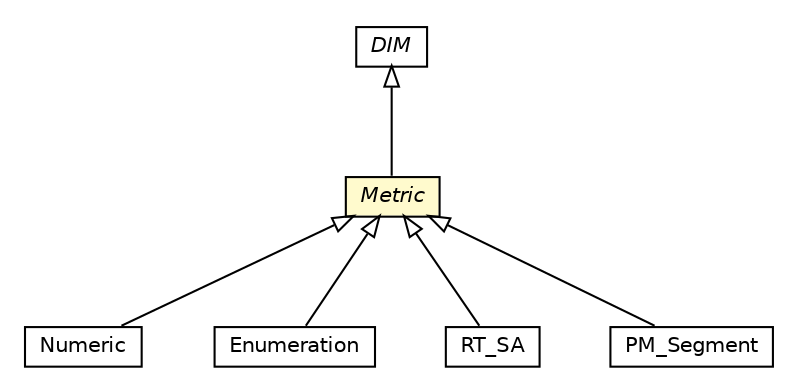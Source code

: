 #!/usr/local/bin/dot
#
# Class diagram 
# Generated by UMLGraph version R5_6-24-gf6e263 (http://www.umlgraph.org/)
#

digraph G {
	edge [fontname="Helvetica",fontsize=10,labelfontname="Helvetica",labelfontsize=10];
	node [fontname="Helvetica",fontsize=10,shape=plaintext];
	nodesep=0.25;
	ranksep=0.5;
	// org.universAAL.lddi.lib.ieeex73std.x73.p20601.dim.Numeric
	c246311 [label=<<table title="org.universAAL.lddi.lib.ieeex73std.x73.p20601.dim.Numeric" border="0" cellborder="1" cellspacing="0" cellpadding="2" port="p" href="./Numeric.html">
		<tr><td><table border="0" cellspacing="0" cellpadding="1">
<tr><td align="center" balign="center"> Numeric </td></tr>
		</table></td></tr>
		</table>>, URL="./Numeric.html", fontname="Helvetica", fontcolor="black", fontsize=10.0];
	// org.universAAL.lddi.lib.ieeex73std.x73.p20601.dim.Enumeration
	c246312 [label=<<table title="org.universAAL.lddi.lib.ieeex73std.x73.p20601.dim.Enumeration" border="0" cellborder="1" cellspacing="0" cellpadding="2" port="p" href="./Enumeration.html">
		<tr><td><table border="0" cellspacing="0" cellpadding="1">
<tr><td align="center" balign="center"> Enumeration </td></tr>
		</table></td></tr>
		</table>>, URL="./Enumeration.html", fontname="Helvetica", fontcolor="black", fontsize=10.0];
	// org.universAAL.lddi.lib.ieeex73std.x73.p20601.dim.DIM
	c246316 [label=<<table title="org.universAAL.lddi.lib.ieeex73std.x73.p20601.dim.DIM" border="0" cellborder="1" cellspacing="0" cellpadding="2" port="p" href="./DIM.html">
		<tr><td><table border="0" cellspacing="0" cellpadding="1">
<tr><td align="center" balign="center"><font face="Helvetica-Oblique"> DIM </font></td></tr>
		</table></td></tr>
		</table>>, URL="./DIM.html", fontname="Helvetica", fontcolor="black", fontsize=10.0];
	// org.universAAL.lddi.lib.ieeex73std.x73.p20601.dim.Metric
	c246317 [label=<<table title="org.universAAL.lddi.lib.ieeex73std.x73.p20601.dim.Metric" border="0" cellborder="1" cellspacing="0" cellpadding="2" port="p" bgcolor="lemonChiffon" href="./Metric.html">
		<tr><td><table border="0" cellspacing="0" cellpadding="1">
<tr><td align="center" balign="center"><font face="Helvetica-Oblique"> Metric </font></td></tr>
		</table></td></tr>
		</table>>, URL="./Metric.html", fontname="Helvetica", fontcolor="black", fontsize=10.0];
	// org.universAAL.lddi.lib.ieeex73std.x73.p20601.dim.RT_SA
	c246319 [label=<<table title="org.universAAL.lddi.lib.ieeex73std.x73.p20601.dim.RT_SA" border="0" cellborder="1" cellspacing="0" cellpadding="2" port="p" href="./RT_SA.html">
		<tr><td><table border="0" cellspacing="0" cellpadding="1">
<tr><td align="center" balign="center"> RT_SA </td></tr>
		</table></td></tr>
		</table>>, URL="./RT_SA.html", fontname="Helvetica", fontcolor="black", fontsize=10.0];
	// org.universAAL.lddi.lib.ieeex73std.x73.p20601.dim.PM_Segment
	c246327 [label=<<table title="org.universAAL.lddi.lib.ieeex73std.x73.p20601.dim.PM_Segment" border="0" cellborder="1" cellspacing="0" cellpadding="2" port="p" href="./PM_Segment.html">
		<tr><td><table border="0" cellspacing="0" cellpadding="1">
<tr><td align="center" balign="center"> PM_Segment </td></tr>
		</table></td></tr>
		</table>>, URL="./PM_Segment.html", fontname="Helvetica", fontcolor="black", fontsize=10.0];
	//org.universAAL.lddi.lib.ieeex73std.x73.p20601.dim.Numeric extends org.universAAL.lddi.lib.ieeex73std.x73.p20601.dim.Metric
	c246317:p -> c246311:p [dir=back,arrowtail=empty];
	//org.universAAL.lddi.lib.ieeex73std.x73.p20601.dim.Enumeration extends org.universAAL.lddi.lib.ieeex73std.x73.p20601.dim.Metric
	c246317:p -> c246312:p [dir=back,arrowtail=empty];
	//org.universAAL.lddi.lib.ieeex73std.x73.p20601.dim.Metric extends org.universAAL.lddi.lib.ieeex73std.x73.p20601.dim.DIM
	c246316:p -> c246317:p [dir=back,arrowtail=empty];
	//org.universAAL.lddi.lib.ieeex73std.x73.p20601.dim.RT_SA extends org.universAAL.lddi.lib.ieeex73std.x73.p20601.dim.Metric
	c246317:p -> c246319:p [dir=back,arrowtail=empty];
	//org.universAAL.lddi.lib.ieeex73std.x73.p20601.dim.PM_Segment extends org.universAAL.lddi.lib.ieeex73std.x73.p20601.dim.Metric
	c246317:p -> c246327:p [dir=back,arrowtail=empty];
}

